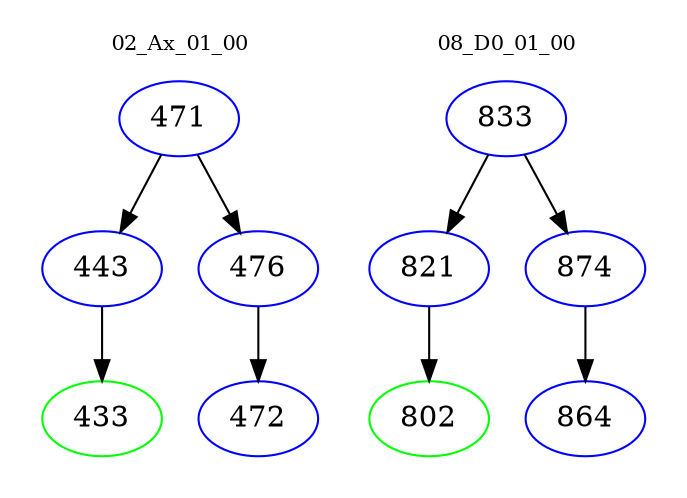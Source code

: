 digraph{
subgraph cluster_0 {
color = white
label = "02_Ax_01_00";
fontsize=10;
T0_471 [label="471", color="blue"]
T0_471 -> T0_443 [color="black"]
T0_443 [label="443", color="blue"]
T0_443 -> T0_433 [color="black"]
T0_433 [label="433", color="green"]
T0_471 -> T0_476 [color="black"]
T0_476 [label="476", color="blue"]
T0_476 -> T0_472 [color="black"]
T0_472 [label="472", color="blue"]
}
subgraph cluster_1 {
color = white
label = "08_D0_01_00";
fontsize=10;
T1_833 [label="833", color="blue"]
T1_833 -> T1_821 [color="black"]
T1_821 [label="821", color="blue"]
T1_821 -> T1_802 [color="black"]
T1_802 [label="802", color="green"]
T1_833 -> T1_874 [color="black"]
T1_874 [label="874", color="blue"]
T1_874 -> T1_864 [color="black"]
T1_864 [label="864", color="blue"]
}
}
